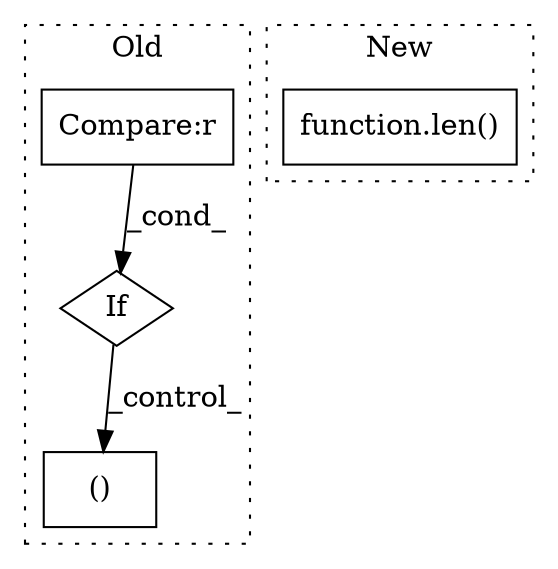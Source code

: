 digraph G {
subgraph cluster0 {
1 [label="()" a="54" s="12688" l="2" shape="box"];
3 [label="If" a="96" s="12632,12665" l="3,14" shape="diamond"];
4 [label="Compare:r" a="40" s="12635" l="13" shape="box"];
label = "Old";
style="dotted";
}
subgraph cluster1 {
2 [label="function.len()" a="75" s="4677,4685" l="4,1" shape="box"];
label = "New";
style="dotted";
}
3 -> 1 [label="_control_"];
4 -> 3 [label="_cond_"];
}